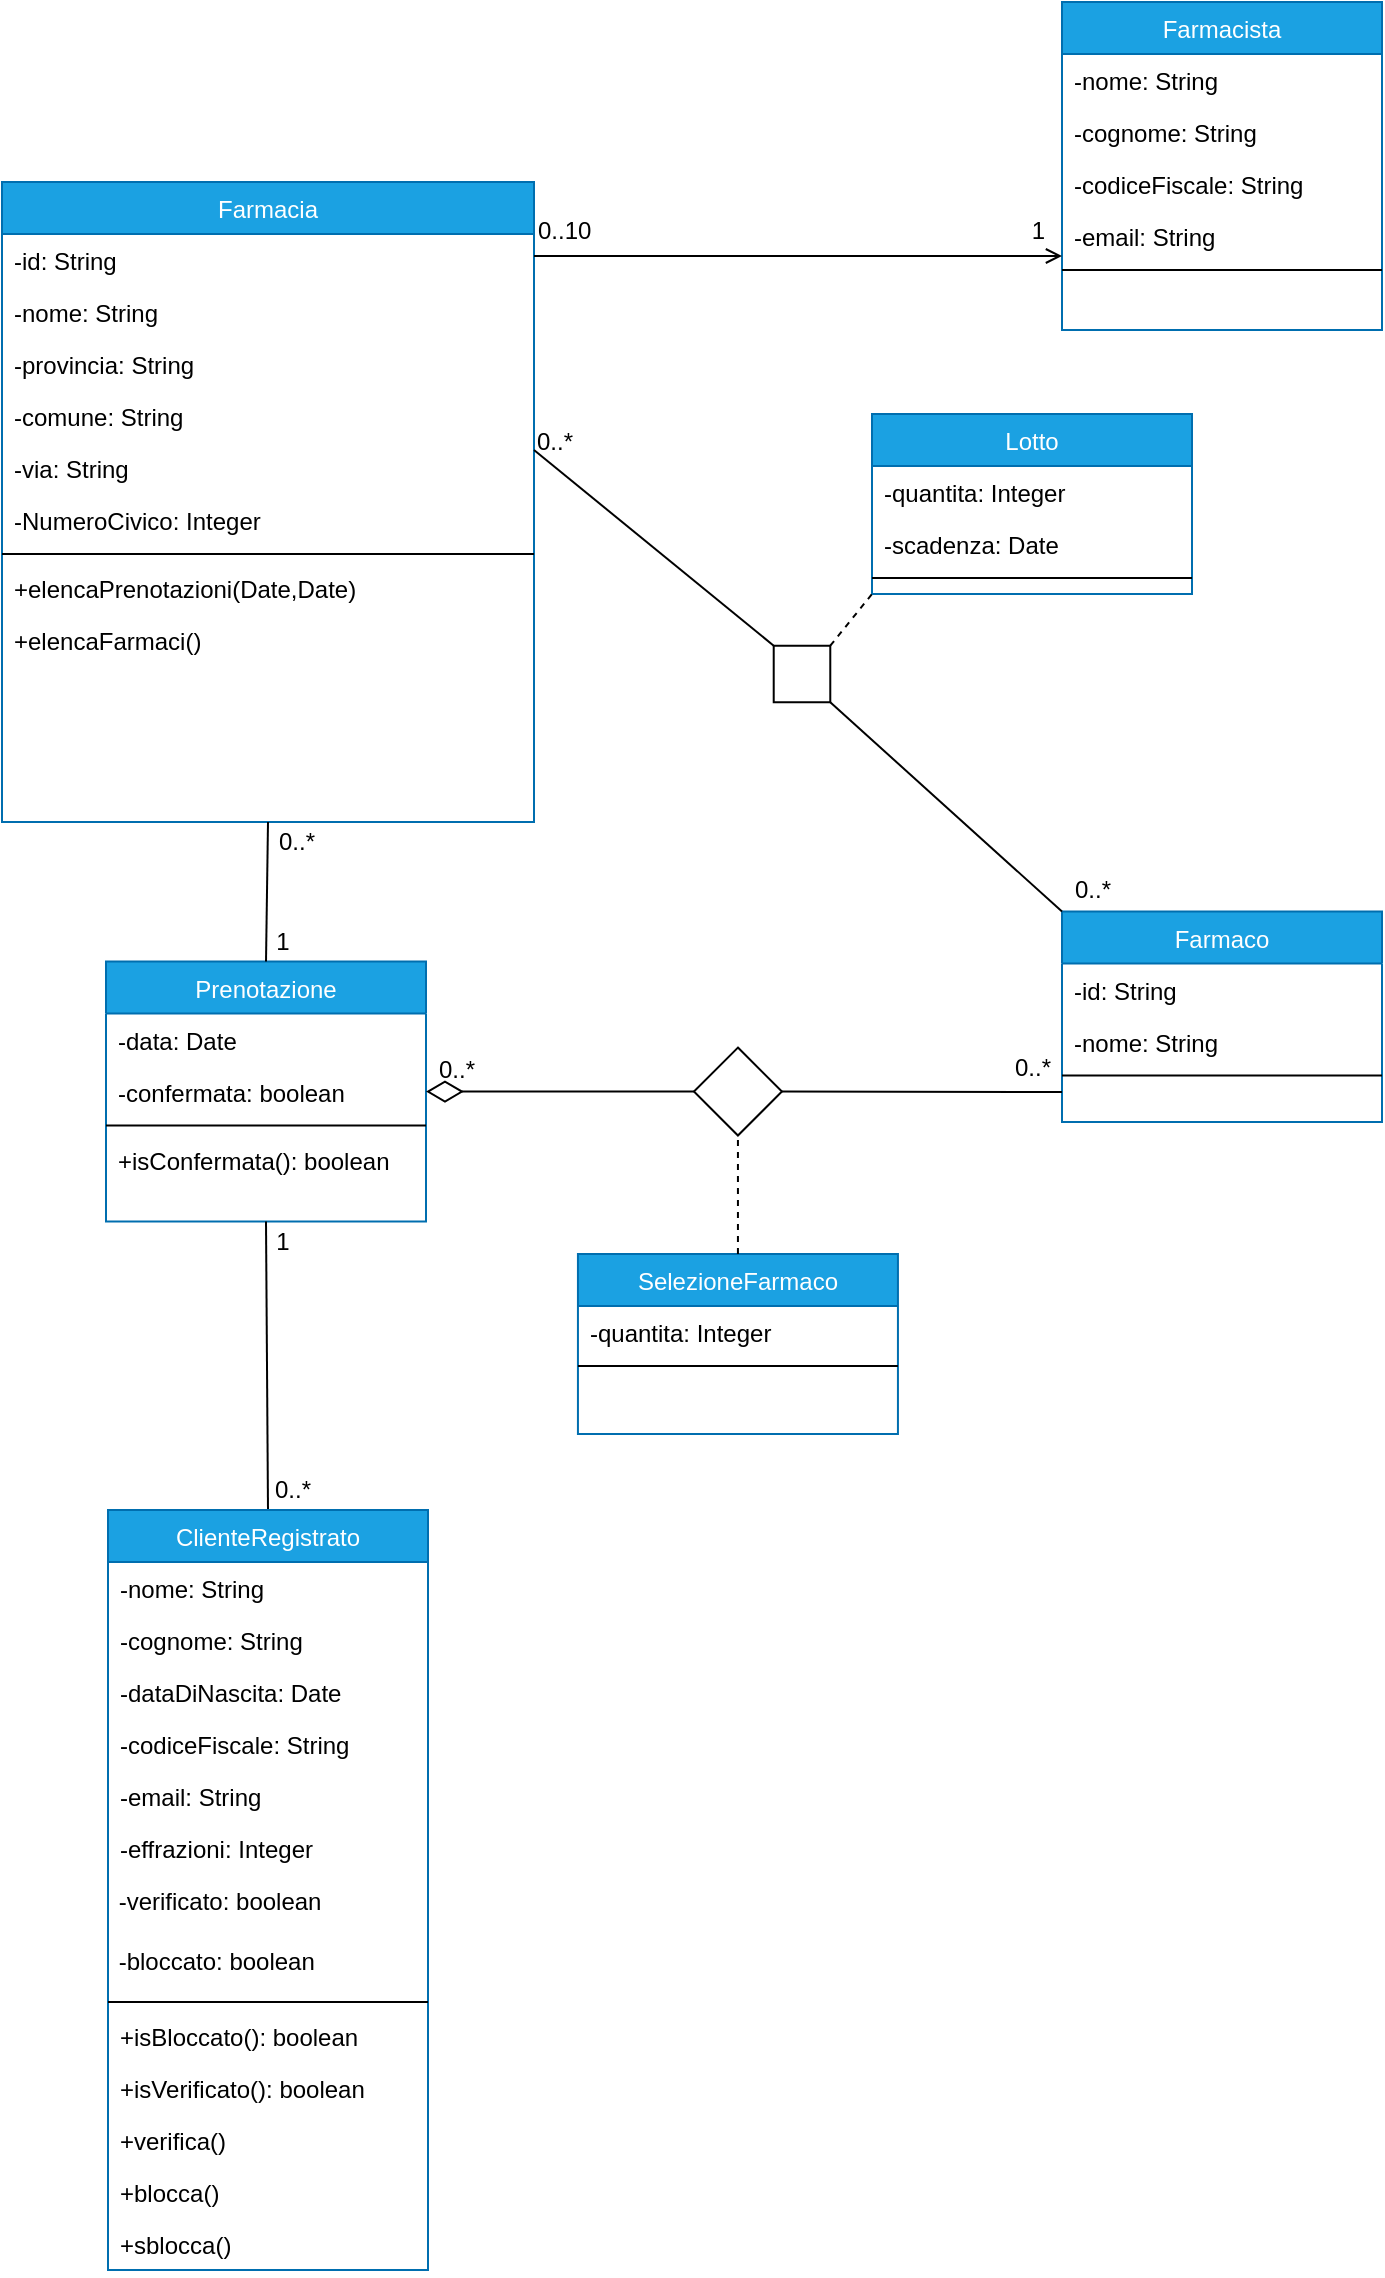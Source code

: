 <mxfile version="14.8.4" type="device" pages="2"><diagram name="DominioFarmacia" id="1DqXM_VLLtZRZo5YBlxg"><mxGraphModel dx="1422" dy="789" grid="1" gridSize="10" guides="1" tooltips="1" connect="1" arrows="1" fold="1" page="1" pageScale="1" pageWidth="827" pageHeight="1169" math="0" shadow="0"><root><mxCell id="rnBzu6xH4EQNNLIilahQ-0"/><mxCell id="rnBzu6xH4EQNNLIilahQ-1" parent="rnBzu6xH4EQNNLIilahQ-0"/><mxCell id="rnBzu6xH4EQNNLIilahQ-2" value="Farmacia" style="swimlane;fontStyle=0;align=center;verticalAlign=top;childLayout=stackLayout;horizontal=1;startSize=26;horizontalStack=0;resizeParent=1;resizeLast=0;collapsible=1;marginBottom=0;rounded=0;shadow=0;strokeWidth=1;fillColor=#1ba1e2;strokeColor=#006EAF;fontColor=#ffffff;" parent="rnBzu6xH4EQNNLIilahQ-1" vertex="1"><mxGeometry y="90" width="266" height="320" as="geometry"><mxRectangle x="230" y="140" width="160" height="26" as="alternateBounds"/></mxGeometry></mxCell><mxCell id="rnBzu6xH4EQNNLIilahQ-3" value="-id: String" style="text;align=left;verticalAlign=top;spacingLeft=4;spacingRight=4;overflow=hidden;rotatable=0;points=[[0,0.5],[1,0.5]];portConstraint=eastwest;" parent="rnBzu6xH4EQNNLIilahQ-2" vertex="1"><mxGeometry y="26" width="266" height="26" as="geometry"/></mxCell><mxCell id="rnBzu6xH4EQNNLIilahQ-4" value="-nome: String&#xA;" style="text;align=left;verticalAlign=top;spacingLeft=4;spacingRight=4;overflow=hidden;rotatable=0;points=[[0,0.5],[1,0.5]];portConstraint=eastwest;" parent="rnBzu6xH4EQNNLIilahQ-2" vertex="1"><mxGeometry y="52" width="266" height="26" as="geometry"/></mxCell><mxCell id="rnBzu6xH4EQNNLIilahQ-5" value="-provincia: String" style="text;align=left;verticalAlign=top;spacingLeft=4;spacingRight=4;overflow=hidden;rotatable=0;points=[[0,0.5],[1,0.5]];portConstraint=eastwest;rounded=0;shadow=0;html=0;" parent="rnBzu6xH4EQNNLIilahQ-2" vertex="1"><mxGeometry y="78" width="266" height="26" as="geometry"/></mxCell><mxCell id="rnBzu6xH4EQNNLIilahQ-6" value="-comune: String" style="text;align=left;verticalAlign=top;spacingLeft=4;spacingRight=4;overflow=hidden;rotatable=0;points=[[0,0.5],[1,0.5]];portConstraint=eastwest;rounded=0;shadow=0;html=0;" parent="rnBzu6xH4EQNNLIilahQ-2" vertex="1"><mxGeometry y="104" width="266" height="26" as="geometry"/></mxCell><mxCell id="rnBzu6xH4EQNNLIilahQ-7" value="-via: String" style="text;align=left;verticalAlign=top;spacingLeft=4;spacingRight=4;overflow=hidden;rotatable=0;points=[[0,0.5],[1,0.5]];portConstraint=eastwest;" parent="rnBzu6xH4EQNNLIilahQ-2" vertex="1"><mxGeometry y="130" width="266" height="26" as="geometry"/></mxCell><mxCell id="rnBzu6xH4EQNNLIilahQ-8" value="-NumeroCivico: Integer" style="text;align=left;verticalAlign=top;spacingLeft=4;spacingRight=4;overflow=hidden;rotatable=0;points=[[0,0.5],[1,0.5]];portConstraint=eastwest;" parent="rnBzu6xH4EQNNLIilahQ-2" vertex="1"><mxGeometry y="156" width="266" height="26" as="geometry"/></mxCell><mxCell id="rnBzu6xH4EQNNLIilahQ-9" value="" style="line;html=1;strokeWidth=1;align=left;verticalAlign=middle;spacingTop=-1;spacingLeft=3;spacingRight=3;rotatable=0;labelPosition=right;points=[];portConstraint=eastwest;" parent="rnBzu6xH4EQNNLIilahQ-2" vertex="1"><mxGeometry y="182" width="266" height="8" as="geometry"/></mxCell><mxCell id="rnBzu6xH4EQNNLIilahQ-10" value="+elencaPrenotazioni(Date,Date)" style="text;align=left;verticalAlign=top;spacingLeft=4;spacingRight=4;overflow=hidden;rotatable=0;points=[[0,0.5],[1,0.5]];portConstraint=eastwest;" parent="rnBzu6xH4EQNNLIilahQ-2" vertex="1"><mxGeometry y="190" width="266" height="26" as="geometry"/></mxCell><mxCell id="rnBzu6xH4EQNNLIilahQ-14" value="+elencaFarmaci()" style="text;align=left;verticalAlign=top;spacingLeft=4;spacingRight=4;overflow=hidden;rotatable=0;points=[[0,0.5],[1,0.5]];portConstraint=eastwest;" parent="rnBzu6xH4EQNNLIilahQ-2" vertex="1"><mxGeometry y="216" width="266" height="26" as="geometry"/></mxCell><mxCell id="rnBzu6xH4EQNNLIilahQ-17" value="Farmacista" style="swimlane;fontStyle=0;align=center;verticalAlign=top;childLayout=stackLayout;horizontal=1;startSize=26;horizontalStack=0;resizeParent=1;resizeLast=0;collapsible=1;marginBottom=0;rounded=0;shadow=0;strokeWidth=1;fillColor=#1ba1e2;strokeColor=#006EAF;fontColor=#ffffff;" parent="rnBzu6xH4EQNNLIilahQ-1" vertex="1"><mxGeometry x="530" width="160" height="164" as="geometry"><mxRectangle x="550" y="140" width="160" height="26" as="alternateBounds"/></mxGeometry></mxCell><mxCell id="rnBzu6xH4EQNNLIilahQ-18" value="-nome: String" style="text;align=left;verticalAlign=top;spacingLeft=4;spacingRight=4;overflow=hidden;rotatable=0;points=[[0,0.5],[1,0.5]];portConstraint=eastwest;" parent="rnBzu6xH4EQNNLIilahQ-17" vertex="1"><mxGeometry y="26" width="160" height="26" as="geometry"/></mxCell><mxCell id="rnBzu6xH4EQNNLIilahQ-19" value="-cognome: String" style="text;align=left;verticalAlign=top;spacingLeft=4;spacingRight=4;overflow=hidden;rotatable=0;points=[[0,0.5],[1,0.5]];portConstraint=eastwest;rounded=0;shadow=0;html=0;" parent="rnBzu6xH4EQNNLIilahQ-17" vertex="1"><mxGeometry y="52" width="160" height="26" as="geometry"/></mxCell><mxCell id="rnBzu6xH4EQNNLIilahQ-20" value="-codiceFiscale: String" style="text;align=left;verticalAlign=top;spacingLeft=4;spacingRight=4;overflow=hidden;rotatable=0;points=[[0,0.5],[1,0.5]];portConstraint=eastwest;rounded=0;shadow=0;html=0;" parent="rnBzu6xH4EQNNLIilahQ-17" vertex="1"><mxGeometry y="78" width="160" height="26" as="geometry"/></mxCell><mxCell id="rnBzu6xH4EQNNLIilahQ-21" value="-email: String" style="text;align=left;verticalAlign=top;spacingLeft=4;spacingRight=4;overflow=hidden;rotatable=0;points=[[0,0.5],[1,0.5]];portConstraint=eastwest;" parent="rnBzu6xH4EQNNLIilahQ-17" vertex="1"><mxGeometry y="104" width="160" height="26" as="geometry"/></mxCell><mxCell id="rnBzu6xH4EQNNLIilahQ-23" value="" style="line;html=1;strokeWidth=1;align=left;verticalAlign=middle;spacingTop=-1;spacingLeft=3;spacingRight=3;rotatable=0;labelPosition=right;points=[];portConstraint=eastwest;" parent="rnBzu6xH4EQNNLIilahQ-17" vertex="1"><mxGeometry y="130" width="160" height="8" as="geometry"/></mxCell><mxCell id="rnBzu6xH4EQNNLIilahQ-24" value="" style="endArrow=open;shadow=0;strokeWidth=1;rounded=0;endFill=1;edgeStyle=elbowEdgeStyle;elbow=vertical;" parent="rnBzu6xH4EQNNLIilahQ-1" source="rnBzu6xH4EQNNLIilahQ-2" target="rnBzu6xH4EQNNLIilahQ-17" edge="1"><mxGeometry x="0.5" y="41" relative="1" as="geometry"><mxPoint x="101" y="106" as="sourcePoint"/><mxPoint x="261" y="106" as="targetPoint"/><mxPoint x="-40" y="32" as="offset"/></mxGeometry></mxCell><mxCell id="rnBzu6xH4EQNNLIilahQ-25" value="0..10" style="resizable=0;align=left;verticalAlign=bottom;labelBackgroundColor=none;fontSize=12;" parent="rnBzu6xH4EQNNLIilahQ-24" connectable="0" vertex="1"><mxGeometry x="-1" relative="1" as="geometry"><mxPoint y="-4" as="offset"/></mxGeometry></mxCell><mxCell id="rnBzu6xH4EQNNLIilahQ-26" value="1" style="resizable=0;align=right;verticalAlign=bottom;labelBackgroundColor=none;fontSize=12;" parent="rnBzu6xH4EQNNLIilahQ-24" connectable="0" vertex="1"><mxGeometry x="1" relative="1" as="geometry"><mxPoint x="-7" y="-4" as="offset"/></mxGeometry></mxCell><mxCell id="rnBzu6xH4EQNNLIilahQ-27" value="Farmaco" style="swimlane;fontStyle=0;align=center;verticalAlign=top;childLayout=stackLayout;horizontal=1;startSize=26;horizontalStack=0;resizeParent=1;resizeLast=0;collapsible=1;marginBottom=0;rounded=0;shadow=0;strokeWidth=1;fillColor=#1ba1e2;strokeColor=#006EAF;fontColor=#ffffff;" parent="rnBzu6xH4EQNNLIilahQ-1" vertex="1"><mxGeometry x="530" y="454.77" width="160" height="105.23" as="geometry"><mxRectangle x="230" y="140" width="160" height="26" as="alternateBounds"/></mxGeometry></mxCell><mxCell id="rnBzu6xH4EQNNLIilahQ-28" value="-id: String" style="text;align=left;verticalAlign=top;spacingLeft=4;spacingRight=4;overflow=hidden;rotatable=0;points=[[0,0.5],[1,0.5]];portConstraint=eastwest;" parent="rnBzu6xH4EQNNLIilahQ-27" vertex="1"><mxGeometry y="26" width="160" height="26" as="geometry"/></mxCell><mxCell id="rnBzu6xH4EQNNLIilahQ-29" value="-nome: String&#xA;" style="text;align=left;verticalAlign=top;spacingLeft=4;spacingRight=4;overflow=hidden;rotatable=0;points=[[0,0.5],[1,0.5]];portConstraint=eastwest;" parent="rnBzu6xH4EQNNLIilahQ-27" vertex="1"><mxGeometry y="52" width="160" height="26" as="geometry"/></mxCell><mxCell id="rnBzu6xH4EQNNLIilahQ-30" value="" style="line;html=1;strokeWidth=1;align=left;verticalAlign=middle;spacingTop=-1;spacingLeft=3;spacingRight=3;rotatable=0;labelPosition=right;points=[];portConstraint=eastwest;" parent="rnBzu6xH4EQNNLIilahQ-27" vertex="1"><mxGeometry y="78" width="160" height="8" as="geometry"/></mxCell><mxCell id="rnBzu6xH4EQNNLIilahQ-31" value="Prenotazione" style="swimlane;fontStyle=0;align=center;verticalAlign=top;childLayout=stackLayout;horizontal=1;startSize=26;horizontalStack=0;resizeParent=1;resizeLast=0;collapsible=1;marginBottom=0;rounded=0;shadow=0;strokeWidth=1;fillColor=#1ba1e2;strokeColor=#006EAF;fontColor=#ffffff;" parent="rnBzu6xH4EQNNLIilahQ-1" vertex="1"><mxGeometry x="52" y="479.77" width="160" height="130" as="geometry"><mxRectangle x="230" y="140" width="160" height="26" as="alternateBounds"/></mxGeometry></mxCell><mxCell id="rnBzu6xH4EQNNLIilahQ-32" value="-data: Date&#xA;" style="text;align=left;verticalAlign=top;spacingLeft=4;spacingRight=4;overflow=hidden;rotatable=0;points=[[0,0.5],[1,0.5]];portConstraint=eastwest;" parent="rnBzu6xH4EQNNLIilahQ-31" vertex="1"><mxGeometry y="26" width="160" height="26" as="geometry"/></mxCell><mxCell id="rnBzu6xH4EQNNLIilahQ-33" value="-confermata: boolean" style="text;align=left;verticalAlign=top;spacingLeft=4;spacingRight=4;overflow=hidden;rotatable=0;points=[[0,0.5],[1,0.5]];portConstraint=eastwest;" parent="rnBzu6xH4EQNNLIilahQ-31" vertex="1"><mxGeometry y="52" width="160" height="26" as="geometry"/></mxCell><mxCell id="rnBzu6xH4EQNNLIilahQ-34" value="" style="line;html=1;strokeWidth=1;align=left;verticalAlign=middle;spacingTop=-1;spacingLeft=3;spacingRight=3;rotatable=0;labelPosition=right;points=[];portConstraint=eastwest;" parent="rnBzu6xH4EQNNLIilahQ-31" vertex="1"><mxGeometry y="78" width="160" height="8" as="geometry"/></mxCell><mxCell id="rnBzu6xH4EQNNLIilahQ-35" value="+isConfermata(): boolean" style="text;align=left;verticalAlign=top;spacingLeft=4;spacingRight=4;overflow=hidden;rotatable=0;points=[[0,0.5],[1,0.5]];portConstraint=eastwest;" parent="rnBzu6xH4EQNNLIilahQ-31" vertex="1"><mxGeometry y="86" width="160" height="26" as="geometry"/></mxCell><mxCell id="rnBzu6xH4EQNNLIilahQ-36" value="" style="endArrow=none;html=1;entryX=0.5;entryY=1;entryDx=0;entryDy=0;exitX=0.5;exitY=0;exitDx=0;exitDy=0;endFill=0;" parent="rnBzu6xH4EQNNLIilahQ-1" source="rnBzu6xH4EQNNLIilahQ-31" target="rnBzu6xH4EQNNLIilahQ-2" edge="1"><mxGeometry width="50" height="50" relative="1" as="geometry"><mxPoint x="381" y="312" as="sourcePoint"/><mxPoint x="381" y="234" as="targetPoint"/></mxGeometry></mxCell><mxCell id="rnBzu6xH4EQNNLIilahQ-37" value="" style="endArrow=none;html=1;exitX=0.5;exitY=0;exitDx=0;exitDy=0;entryX=0.5;entryY=1;entryDx=0;entryDy=0;endFill=0;" parent="rnBzu6xH4EQNNLIilahQ-1" source="rnBzu6xH4EQNNLIilahQ-46" target="rnBzu6xH4EQNNLIilahQ-31" edge="1"><mxGeometry width="50" height="50" relative="1" as="geometry"><mxPoint x="134" y="754" as="sourcePoint"/><mxPoint x="667" y="554" as="targetPoint"/></mxGeometry></mxCell><mxCell id="rnBzu6xH4EQNNLIilahQ-40" value="0..*" style="text;html=1;align=center;verticalAlign=middle;resizable=0;points=[];autosize=1;strokeColor=none;" parent="rnBzu6xH4EQNNLIilahQ-1" vertex="1"><mxGeometry x="261" y="210" width="30" height="20" as="geometry"/></mxCell><mxCell id="rnBzu6xH4EQNNLIilahQ-41" value="1" style="text;html=1;align=center;verticalAlign=middle;resizable=0;points=[];autosize=1;strokeColor=none;" parent="rnBzu6xH4EQNNLIilahQ-1" vertex="1"><mxGeometry x="130" y="459.77" width="20" height="20" as="geometry"/></mxCell><mxCell id="rnBzu6xH4EQNNLIilahQ-42" value="0..*" style="text;html=1;align=center;verticalAlign=middle;resizable=0;points=[];autosize=1;strokeColor=none;" parent="rnBzu6xH4EQNNLIilahQ-1" vertex="1"><mxGeometry x="132" y="410" width="30" height="20" as="geometry"/></mxCell><mxCell id="rnBzu6xH4EQNNLIilahQ-43" value="1" style="text;html=1;align=center;verticalAlign=middle;resizable=0;points=[];autosize=1;strokeColor=none;" parent="rnBzu6xH4EQNNLIilahQ-1" vertex="1"><mxGeometry x="130" y="609.77" width="20" height="20" as="geometry"/></mxCell><mxCell id="rnBzu6xH4EQNNLIilahQ-44" value="0..*" style="text;html=1;align=center;verticalAlign=middle;resizable=0;points=[];autosize=1;strokeColor=none;" parent="rnBzu6xH4EQNNLIilahQ-1" vertex="1"><mxGeometry x="130" y="734" width="30" height="20" as="geometry"/></mxCell><mxCell id="rnBzu6xH4EQNNLIilahQ-45" value="0..*" style="text;html=1;align=center;verticalAlign=middle;resizable=0;points=[];autosize=1;strokeColor=none;" parent="rnBzu6xH4EQNNLIilahQ-1" vertex="1"><mxGeometry x="212" y="524" width="30" height="20" as="geometry"/></mxCell><mxCell id="rnBzu6xH4EQNNLIilahQ-46" value="ClienteRegistrato" style="swimlane;fontStyle=0;align=center;verticalAlign=top;childLayout=stackLayout;horizontal=1;startSize=26;horizontalStack=0;resizeParent=1;resizeLast=0;collapsible=1;marginBottom=0;rounded=0;shadow=0;strokeWidth=1;fillColor=#1ba1e2;strokeColor=#006EAF;fontColor=#ffffff;" parent="rnBzu6xH4EQNNLIilahQ-1" vertex="1"><mxGeometry x="53" y="754" width="160" height="380" as="geometry"><mxRectangle x="230" y="140" width="160" height="26" as="alternateBounds"/></mxGeometry></mxCell><mxCell id="rnBzu6xH4EQNNLIilahQ-47" value="-nome: String&#xA;" style="text;align=left;verticalAlign=top;spacingLeft=4;spacingRight=4;overflow=hidden;rotatable=0;points=[[0,0.5],[1,0.5]];portConstraint=eastwest;" parent="rnBzu6xH4EQNNLIilahQ-46" vertex="1"><mxGeometry y="26" width="160" height="26" as="geometry"/></mxCell><mxCell id="rnBzu6xH4EQNNLIilahQ-48" value="-cognome: String" style="text;align=left;verticalAlign=top;spacingLeft=4;spacingRight=4;overflow=hidden;rotatable=0;points=[[0,0.5],[1,0.5]];portConstraint=eastwest;" parent="rnBzu6xH4EQNNLIilahQ-46" vertex="1"><mxGeometry y="52" width="160" height="26" as="geometry"/></mxCell><mxCell id="e8bMq9Rv_YM6Y13SBMhC-0" value="-dataDiNascita: Date" style="text;align=left;verticalAlign=top;spacingLeft=4;spacingRight=4;overflow=hidden;rotatable=0;points=[[0,0.5],[1,0.5]];portConstraint=eastwest;" parent="rnBzu6xH4EQNNLIilahQ-46" vertex="1"><mxGeometry y="78" width="160" height="26" as="geometry"/></mxCell><mxCell id="rnBzu6xH4EQNNLIilahQ-49" value="-codiceFiscale: String" style="text;align=left;verticalAlign=top;spacingLeft=4;spacingRight=4;overflow=hidden;rotatable=0;points=[[0,0.5],[1,0.5]];portConstraint=eastwest;" parent="rnBzu6xH4EQNNLIilahQ-46" vertex="1"><mxGeometry y="104" width="160" height="26" as="geometry"/></mxCell><mxCell id="rnBzu6xH4EQNNLIilahQ-50" value="-email: String" style="text;align=left;verticalAlign=top;spacingLeft=4;spacingRight=4;overflow=hidden;rotatable=0;points=[[0,0.5],[1,0.5]];portConstraint=eastwest;" parent="rnBzu6xH4EQNNLIilahQ-46" vertex="1"><mxGeometry y="130" width="160" height="26" as="geometry"/></mxCell><mxCell id="rnBzu6xH4EQNNLIilahQ-52" value="-effrazioni: Integer" style="text;align=left;verticalAlign=top;spacingLeft=4;spacingRight=4;overflow=hidden;rotatable=0;points=[[0,0.5],[1,0.5]];portConstraint=eastwest;" parent="rnBzu6xH4EQNNLIilahQ-46" vertex="1"><mxGeometry y="156" width="160" height="26" as="geometry"/></mxCell><mxCell id="rnBzu6xH4EQNNLIilahQ-54" value="&lt;font face=&quot;helvetica&quot;&gt;&amp;nbsp;-verificato: boolean&lt;/font&gt;" style="text;whiteSpace=wrap;html=1;" parent="rnBzu6xH4EQNNLIilahQ-46" vertex="1"><mxGeometry y="182" width="160" height="30" as="geometry"/></mxCell><mxCell id="ox9cl3hNGr17MHak_9Rj-1" value="&lt;font face=&quot;helvetica&quot;&gt;&amp;nbsp;-bloccato: boolean&lt;/font&gt;" style="text;whiteSpace=wrap;html=1;" vertex="1" parent="rnBzu6xH4EQNNLIilahQ-46"><mxGeometry y="212" width="160" height="30" as="geometry"/></mxCell><mxCell id="rnBzu6xH4EQNNLIilahQ-55" value="" style="line;html=1;strokeWidth=1;align=left;verticalAlign=middle;spacingTop=-1;spacingLeft=3;spacingRight=3;rotatable=0;labelPosition=right;points=[];portConstraint=eastwest;" parent="rnBzu6xH4EQNNLIilahQ-46" vertex="1"><mxGeometry y="242" width="160" height="8" as="geometry"/></mxCell><mxCell id="rnBzu6xH4EQNNLIilahQ-57" value="+isBloccato(): boolean" style="text;align=left;verticalAlign=top;spacingLeft=4;spacingRight=4;overflow=hidden;rotatable=0;points=[[0,0.5],[1,0.5]];portConstraint=eastwest;" parent="rnBzu6xH4EQNNLIilahQ-46" vertex="1"><mxGeometry y="250" width="160" height="26" as="geometry"/></mxCell><mxCell id="rnBzu6xH4EQNNLIilahQ-58" value="+isVerificato(): boolean" style="text;align=left;verticalAlign=top;spacingLeft=4;spacingRight=4;overflow=hidden;rotatable=0;points=[[0,0.5],[1,0.5]];portConstraint=eastwest;" parent="rnBzu6xH4EQNNLIilahQ-46" vertex="1"><mxGeometry y="276" width="160" height="26" as="geometry"/></mxCell><mxCell id="rnBzu6xH4EQNNLIilahQ-59" value="+verifica()" style="text;align=left;verticalAlign=top;spacingLeft=4;spacingRight=4;overflow=hidden;rotatable=0;points=[[0,0.5],[1,0.5]];portConstraint=eastwest;" parent="rnBzu6xH4EQNNLIilahQ-46" vertex="1"><mxGeometry y="302" width="160" height="26" as="geometry"/></mxCell><mxCell id="rnBzu6xH4EQNNLIilahQ-60" value="+blocca()" style="text;align=left;verticalAlign=top;spacingLeft=4;spacingRight=4;overflow=hidden;rotatable=0;points=[[0,0.5],[1,0.5]];portConstraint=eastwest;" parent="rnBzu6xH4EQNNLIilahQ-46" vertex="1"><mxGeometry y="328" width="160" height="26" as="geometry"/></mxCell><mxCell id="ox9cl3hNGr17MHak_9Rj-0" value="+sblocca()" style="text;align=left;verticalAlign=top;spacingLeft=4;spacingRight=4;overflow=hidden;rotatable=0;points=[[0,0.5],[1,0.5]];portConstraint=eastwest;" vertex="1" parent="rnBzu6xH4EQNNLIilahQ-46"><mxGeometry y="354" width="160" height="26" as="geometry"/></mxCell><mxCell id="rnBzu6xH4EQNNLIilahQ-61" value="" style="endArrow=none;html=1;entryX=0;entryY=0;entryDx=0;entryDy=0;endFill=0;startArrow=none;exitX=1;exitY=0.5;exitDx=0;exitDy=0;" parent="rnBzu6xH4EQNNLIilahQ-1" source="rnBzu6xH4EQNNLIilahQ-74" target="rnBzu6xH4EQNNLIilahQ-27" edge="1"><mxGeometry width="50" height="50" relative="1" as="geometry"><mxPoint x="266" y="224" as="sourcePoint"/><mxPoint x="480.0" y="434" as="targetPoint"/></mxGeometry></mxCell><mxCell id="rnBzu6xH4EQNNLIilahQ-62" value="" style="endArrow=none;html=1;exitX=1;exitY=0.5;exitDx=0;exitDy=0;endFill=0;startSize=16;strokeWidth=1;startArrow=none;startFill=0;" parent="rnBzu6xH4EQNNLIilahQ-1" source="rnBzu6xH4EQNNLIilahQ-70" edge="1"><mxGeometry width="50" height="50" relative="1" as="geometry"><mxPoint x="213" y="544" as="sourcePoint"/><mxPoint x="530" y="545" as="targetPoint"/></mxGeometry></mxCell><mxCell id="rnBzu6xH4EQNNLIilahQ-63" value="0..*" style="text;html=1;align=center;verticalAlign=middle;resizable=0;points=[];autosize=1;strokeColor=none;" parent="rnBzu6xH4EQNNLIilahQ-1" vertex="1"><mxGeometry x="530" y="434" width="30" height="20" as="geometry"/></mxCell><mxCell id="rnBzu6xH4EQNNLIilahQ-64" value="Lotto" style="swimlane;fontStyle=0;align=center;verticalAlign=top;childLayout=stackLayout;horizontal=1;startSize=26;horizontalStack=0;resizeParent=1;resizeLast=0;collapsible=1;marginBottom=0;rounded=0;shadow=0;strokeWidth=1;fillColor=#1ba1e2;strokeColor=#006EAF;fontColor=#ffffff;" parent="rnBzu6xH4EQNNLIilahQ-1" vertex="1"><mxGeometry x="435" y="206" width="160" height="90" as="geometry"><mxRectangle x="550" y="140" width="160" height="26" as="alternateBounds"/></mxGeometry></mxCell><mxCell id="rnBzu6xH4EQNNLIilahQ-65" value="-quantita: Integer" style="text;align=left;verticalAlign=top;spacingLeft=4;spacingRight=4;overflow=hidden;rotatable=0;points=[[0,0.5],[1,0.5]];portConstraint=eastwest;" parent="rnBzu6xH4EQNNLIilahQ-64" vertex="1"><mxGeometry y="26" width="160" height="26" as="geometry"/></mxCell><mxCell id="9O2W3YwsGgmjK6L2RVgg-0" value="-scadenza: Date" style="text;align=left;verticalAlign=top;spacingLeft=4;spacingRight=4;overflow=hidden;rotatable=0;points=[[0,0.5],[1,0.5]];portConstraint=eastwest;" parent="rnBzu6xH4EQNNLIilahQ-64" vertex="1"><mxGeometry y="52" width="160" height="26" as="geometry"/></mxCell><mxCell id="rnBzu6xH4EQNNLIilahQ-66" value="" style="line;html=1;strokeWidth=1;align=left;verticalAlign=middle;spacingTop=-1;spacingLeft=3;spacingRight=3;rotatable=0;labelPosition=right;points=[];portConstraint=eastwest;" parent="rnBzu6xH4EQNNLIilahQ-64" vertex="1"><mxGeometry y="78" width="160" height="8" as="geometry"/></mxCell><mxCell id="rnBzu6xH4EQNNLIilahQ-67" value="SelezioneFarmaco" style="swimlane;fontStyle=0;align=center;verticalAlign=top;childLayout=stackLayout;horizontal=1;startSize=26;horizontalStack=0;resizeParent=1;resizeLast=0;collapsible=1;marginBottom=0;rounded=0;shadow=0;strokeWidth=1;fillColor=#1ba1e2;strokeColor=#006EAF;fontColor=#ffffff;" parent="rnBzu6xH4EQNNLIilahQ-1" vertex="1"><mxGeometry x="287.97" y="626" width="160" height="90" as="geometry"><mxRectangle x="550" y="140" width="160" height="26" as="alternateBounds"/></mxGeometry></mxCell><mxCell id="rnBzu6xH4EQNNLIilahQ-68" value="-quantita: Integer" style="text;align=left;verticalAlign=top;spacingLeft=4;spacingRight=4;overflow=hidden;rotatable=0;points=[[0,0.5],[1,0.5]];portConstraint=eastwest;" parent="rnBzu6xH4EQNNLIilahQ-67" vertex="1"><mxGeometry y="26" width="160" height="26" as="geometry"/></mxCell><mxCell id="rnBzu6xH4EQNNLIilahQ-69" value="" style="line;html=1;strokeWidth=1;align=left;verticalAlign=middle;spacingTop=-1;spacingLeft=3;spacingRight=3;rotatable=0;labelPosition=right;points=[];portConstraint=eastwest;" parent="rnBzu6xH4EQNNLIilahQ-67" vertex="1"><mxGeometry y="52" width="160" height="8" as="geometry"/></mxCell><mxCell id="rnBzu6xH4EQNNLIilahQ-70" value="" style="rhombus;whiteSpace=wrap;html=1;rotation=0;" parent="rnBzu6xH4EQNNLIilahQ-1" vertex="1"><mxGeometry x="345.97" y="522.77" width="44" height="44" as="geometry"/></mxCell><mxCell id="rnBzu6xH4EQNNLIilahQ-71" value="" style="endArrow=none;html=1;exitX=1;exitY=0.5;exitDx=0;exitDy=0;entryX=0;entryY=0.5;entryDx=0;entryDy=0;endFill=0;startSize=16;sourcePerimeterSpacing=0;strokeWidth=1;startArrow=diamondThin;startFill=0;" parent="rnBzu6xH4EQNNLIilahQ-1" source="rnBzu6xH4EQNNLIilahQ-31" target="rnBzu6xH4EQNNLIilahQ-70" edge="1"><mxGeometry width="50" height="50" relative="1" as="geometry"><mxPoint x="213" y="544" as="sourcePoint"/><mxPoint x="520" y="542" as="targetPoint"/></mxGeometry></mxCell><mxCell id="rnBzu6xH4EQNNLIilahQ-72" value="" style="endArrow=none;html=1;startSize=16;sourcePerimeterSpacing=0;strokeWidth=1;exitX=0.5;exitY=0;exitDx=0;exitDy=0;dashed=1;" parent="rnBzu6xH4EQNNLIilahQ-1" source="rnBzu6xH4EQNNLIilahQ-67" target="rnBzu6xH4EQNNLIilahQ-70" edge="1"><mxGeometry width="50" height="50" relative="1" as="geometry"><mxPoint x="450" y="596" as="sourcePoint"/><mxPoint x="368" y="566" as="targetPoint"/></mxGeometry></mxCell><mxCell id="rnBzu6xH4EQNNLIilahQ-73" value="" style="endArrow=none;html=1;startSize=16;sourcePerimeterSpacing=0;strokeWidth=1;entryX=0;entryY=1;entryDx=0;entryDy=0;exitX=0.5;exitY=0;exitDx=0;exitDy=0;dashed=1;" parent="rnBzu6xH4EQNNLIilahQ-1" source="rnBzu6xH4EQNNLIilahQ-74" target="rnBzu6xH4EQNNLIilahQ-64" edge="1"><mxGeometry width="50" height="50" relative="1" as="geometry"><mxPoint x="660" y="346" as="sourcePoint"/><mxPoint x="450" y="316" as="targetPoint"/></mxGeometry></mxCell><mxCell id="rnBzu6xH4EQNNLIilahQ-74" value="" style="rhombus;whiteSpace=wrap;html=1;rotation=45;" parent="rnBzu6xH4EQNNLIilahQ-1" vertex="1"><mxGeometry x="380" y="316" width="40" height="40" as="geometry"/></mxCell><mxCell id="rnBzu6xH4EQNNLIilahQ-75" value="" style="endArrow=none;html=1;entryX=0;entryY=0.5;entryDx=0;entryDy=0;endFill=0;" parent="rnBzu6xH4EQNNLIilahQ-1" target="rnBzu6xH4EQNNLIilahQ-74" edge="1"><mxGeometry width="50" height="50" relative="1" as="geometry"><mxPoint x="266" y="224" as="sourcePoint"/><mxPoint x="550" y="454" as="targetPoint"/></mxGeometry></mxCell><mxCell id="rnBzu6xH4EQNNLIilahQ-76" value="0..*" style="text;html=1;align=center;verticalAlign=middle;resizable=0;points=[];autosize=1;strokeColor=none;" parent="rnBzu6xH4EQNNLIilahQ-1" vertex="1"><mxGeometry x="500" y="522.77" width="30" height="20" as="geometry"/></mxCell></root></mxGraphModel></diagram><diagram id="blREBh7f854gbjBfjd0E" name="ViewFarmacia"><mxGraphModel dx="1422" dy="789" grid="1" gridSize="10" guides="1" tooltips="1" connect="1" arrows="1" fold="1" page="1" pageScale="1" pageWidth="827" pageHeight="1169" math="0" shadow="0"><root><mxCell id="h2Tj-vObFBrl7N71RLlr-0"/><mxCell id="h2Tj-vObFBrl7N71RLlr-1" parent="h2Tj-vObFBrl7N71RLlr-0"/><mxCell id="SQxefBa3Q0GOYtzW26Bx-0" value="HomeGestione" style="swimlane;fontStyle=0;align=center;verticalAlign=top;childLayout=stackLayout;horizontal=1;startSize=26;horizontalStack=0;resizeParent=1;resizeLast=0;collapsible=1;marginBottom=0;rounded=0;shadow=0;strokeWidth=1;fontColor=#ffffff;swimlaneFillColor=#FF8000;strokeColor=#FF8000;fillColor=#FF8000;" parent="h2Tj-vObFBrl7N71RLlr-1" vertex="1"><mxGeometry x="334" y="350" width="160" height="60" as="geometry"><mxRectangle x="230" y="140" width="160" height="26" as="alternateBounds"/></mxGeometry></mxCell><mxCell id="SQxefBa3Q0GOYtzW26Bx-1" value="" style="line;html=1;strokeWidth=1;align=left;verticalAlign=middle;spacingTop=-1;spacingLeft=3;spacingRight=3;rotatable=0;labelPosition=right;points=[];portConstraint=eastwest;strokeColor=#FFFFFF;" parent="SQxefBa3Q0GOYtzW26Bx-0" vertex="1"><mxGeometry y="26" width="160" height="8" as="geometry"/></mxCell><mxCell id="SQxefBa3Q0GOYtzW26Bx-2" value="" style="line;html=1;strokeWidth=1;align=left;verticalAlign=middle;spacingTop=-1;spacingLeft=3;spacingRight=3;rotatable=0;labelPosition=right;points=[];portConstraint=eastwest;dashed=1;dashPattern=1 1;" parent="SQxefBa3Q0GOYtzW26Bx-0" vertex="1"><mxGeometry y="34" width="160" height="8" as="geometry"/></mxCell><mxCell id="SQxefBa3Q0GOYtzW26Bx-3" value="ViewPrenotazioni" style="swimlane;fontStyle=0;align=center;verticalAlign=top;childLayout=stackLayout;horizontal=1;startSize=26;horizontalStack=0;resizeParent=1;resizeLast=0;collapsible=1;marginBottom=0;rounded=0;shadow=0;strokeWidth=1;fontColor=#ffffff;swimlaneFillColor=#FF8000;strokeColor=#FF8000;fillColor=#FF8000;" parent="h2Tj-vObFBrl7N71RLlr-1" vertex="1"><mxGeometry x="40" y="160" width="200" height="110" as="geometry"><mxRectangle x="230" y="140" width="160" height="26" as="alternateBounds"/></mxGeometry></mxCell><mxCell id="SQxefBa3Q0GOYtzW26Bx-4" value="" style="line;html=1;strokeWidth=1;align=left;verticalAlign=middle;spacingTop=-1;spacingLeft=3;spacingRight=3;rotatable=0;labelPosition=right;points=[];portConstraint=eastwest;strokeColor=#FFFFFF;" parent="SQxefBa3Q0GOYtzW26Bx-3" vertex="1"><mxGeometry y="26" width="200" height="8" as="geometry"/></mxCell><mxCell id="SQxefBa3Q0GOYtzW26Bx-5" value="" style="line;html=1;strokeWidth=1;align=left;verticalAlign=middle;spacingTop=-1;spacingLeft=3;spacingRight=3;rotatable=0;labelPosition=right;points=[];portConstraint=eastwest;dashed=1;dashPattern=1 1;" parent="SQxefBa3Q0GOYtzW26Bx-3" vertex="1"><mxGeometry y="34" width="200" height="8" as="geometry"/></mxCell><mxCell id="ARb3HQ8ESnXO48MNOs43-1" value="+GetElencoPrenotazioni(Date,Date)" style="text;align=left;verticalAlign=top;spacingLeft=4;spacingRight=4;overflow=hidden;rotatable=0;points=[[0,0.5],[1,0.5]];portConstraint=eastwest;" parent="SQxefBa3Q0GOYtzW26Bx-3" vertex="1"><mxGeometry y="42" width="200" height="26" as="geometry"/></mxCell><mxCell id="ARb3HQ8ESnXO48MNOs43-2" value="+eseguiConferma(Prenotazione)" style="text;align=left;verticalAlign=top;spacingLeft=4;spacingRight=4;overflow=hidden;rotatable=0;points=[[0,0.5],[1,0.5]];portConstraint=eastwest;" parent="SQxefBa3Q0GOYtzW26Bx-3" vertex="1"><mxGeometry y="68" width="200" height="26" as="geometry"/></mxCell><mxCell id="SQxefBa3Q0GOYtzW26Bx-6" value="ViewVerificaIdentità" style="swimlane;fontStyle=0;align=center;verticalAlign=top;childLayout=stackLayout;horizontal=1;startSize=26;horizontalStack=0;resizeParent=1;resizeLast=0;collapsible=1;marginBottom=0;rounded=0;shadow=0;strokeWidth=1;fontColor=#ffffff;swimlaneFillColor=#FF8000;strokeColor=#FF8000;fillColor=#FF8000;" parent="h2Tj-vObFBrl7N71RLlr-1" vertex="1"><mxGeometry x="560" y="160" width="230" height="94" as="geometry"><mxRectangle x="230" y="140" width="160" height="26" as="alternateBounds"/></mxGeometry></mxCell><mxCell id="SQxefBa3Q0GOYtzW26Bx-7" value="" style="line;html=1;strokeWidth=1;align=left;verticalAlign=middle;spacingTop=-1;spacingLeft=3;spacingRight=3;rotatable=0;labelPosition=right;points=[];portConstraint=eastwest;strokeColor=#FFFFFF;" parent="SQxefBa3Q0GOYtzW26Bx-6" vertex="1"><mxGeometry y="26" width="230" height="8" as="geometry"/></mxCell><mxCell id="SQxefBa3Q0GOYtzW26Bx-8" value="" style="line;html=1;strokeWidth=1;align=left;verticalAlign=middle;spacingTop=-1;spacingLeft=3;spacingRight=3;rotatable=0;labelPosition=right;points=[];portConstraint=eastwest;dashed=1;dashPattern=1 1;" parent="SQxefBa3Q0GOYtzW26Bx-6" vertex="1"><mxGeometry y="34" width="230" height="8" as="geometry"/></mxCell><mxCell id="cfFQWscjGjKPCMGyim8G-16" value="+eseguiRicercaUtente(String)" style="text;align=left;verticalAlign=top;spacingLeft=4;spacingRight=4;overflow=hidden;rotatable=0;points=[[0,0.5],[1,0.5]];portConstraint=eastwest;" parent="SQxefBa3Q0GOYtzW26Bx-6" vertex="1"><mxGeometry y="42" width="230" height="26" as="geometry"/></mxCell><mxCell id="cfFQWscjGjKPCMGyim8G-17" value="+eseguiConfermaUtente(String)" style="text;align=left;verticalAlign=top;spacingLeft=4;spacingRight=4;overflow=hidden;rotatable=0;points=[[0,0.5],[1,0.5]];portConstraint=eastwest;" parent="SQxefBa3Q0GOYtzW26Bx-6" vertex="1"><mxGeometry y="68" width="230" height="26" as="geometry"/></mxCell><mxCell id="SQxefBa3Q0GOYtzW26Bx-9" value="ViewResocontoUtenti" style="swimlane;fontStyle=0;align=center;verticalAlign=top;childLayout=stackLayout;horizontal=1;startSize=26;horizontalStack=0;resizeParent=1;resizeLast=0;collapsible=1;marginBottom=0;rounded=0;shadow=0;strokeWidth=1;fontColor=#ffffff;swimlaneFillColor=#FF8000;strokeColor=#FF8000;fillColor=#FF8000;" parent="h2Tj-vObFBrl7N71RLlr-1" vertex="1"><mxGeometry x="580" y="510" width="240" height="94" as="geometry"><mxRectangle x="230" y="140" width="160" height="26" as="alternateBounds"/></mxGeometry></mxCell><mxCell id="SQxefBa3Q0GOYtzW26Bx-10" value="" style="line;html=1;strokeWidth=1;align=left;verticalAlign=middle;spacingTop=-1;spacingLeft=3;spacingRight=3;rotatable=0;labelPosition=right;points=[];portConstraint=eastwest;strokeColor=#FFFFFF;" parent="SQxefBa3Q0GOYtzW26Bx-9" vertex="1"><mxGeometry y="26" width="240" height="8" as="geometry"/></mxCell><mxCell id="SQxefBa3Q0GOYtzW26Bx-11" value="" style="line;html=1;strokeWidth=1;align=left;verticalAlign=middle;spacingTop=-1;spacingLeft=3;spacingRight=3;rotatable=0;labelPosition=right;points=[];portConstraint=eastwest;dashed=1;dashPattern=1 1;" parent="SQxefBa3Q0GOYtzW26Bx-9" vertex="1"><mxGeometry y="34" width="240" height="8" as="geometry"/></mxCell><mxCell id="JqTvBxJfi5m310m6WZc_-0" value="+getElencoUtenti()" style="text;align=left;verticalAlign=top;spacingLeft=4;spacingRight=4;overflow=hidden;rotatable=0;points=[[0,0.5],[1,0.5]];portConstraint=eastwest;" parent="SQxefBa3Q0GOYtzW26Bx-9" vertex="1"><mxGeometry y="42" width="240" height="26" as="geometry"/></mxCell><mxCell id="JqTvBxJfi5m310m6WZc_-1" value="+eseguiBloccaUtente(Utente)" style="text;align=left;verticalAlign=top;spacingLeft=4;spacingRight=4;overflow=hidden;rotatable=0;points=[[0,0.5],[1,0.5]];portConstraint=eastwest;" parent="SQxefBa3Q0GOYtzW26Bx-9" vertex="1"><mxGeometry y="68" width="240" height="26" as="geometry"/></mxCell><mxCell id="SQxefBa3Q0GOYtzW26Bx-12" value="ViewFarmaci" style="swimlane;fontStyle=0;align=center;verticalAlign=top;childLayout=stackLayout;horizontal=1;startSize=26;horizontalStack=0;resizeParent=1;resizeLast=0;collapsible=1;marginBottom=0;rounded=0;shadow=0;strokeWidth=1;fontColor=#ffffff;swimlaneFillColor=#FF8000;strokeColor=#FF8000;fillColor=#FF8000;" parent="h2Tj-vObFBrl7N71RLlr-1" vertex="1"><mxGeometry x="60" y="510" width="260" height="130" as="geometry"><mxRectangle x="230" y="140" width="160" height="26" as="alternateBounds"/></mxGeometry></mxCell><mxCell id="SQxefBa3Q0GOYtzW26Bx-13" value="" style="line;html=1;strokeWidth=1;align=left;verticalAlign=middle;spacingTop=-1;spacingLeft=3;spacingRight=3;rotatable=0;labelPosition=right;points=[];portConstraint=eastwest;strokeColor=#FFFFFF;" parent="SQxefBa3Q0GOYtzW26Bx-12" vertex="1"><mxGeometry y="26" width="260" height="8" as="geometry"/></mxCell><mxCell id="SQxefBa3Q0GOYtzW26Bx-14" value="" style="line;html=1;strokeWidth=1;align=left;verticalAlign=middle;spacingTop=-1;spacingLeft=3;spacingRight=3;rotatable=0;labelPosition=right;points=[];portConstraint=eastwest;dashed=1;dashPattern=1 1;" parent="SQxefBa3Q0GOYtzW26Bx-12" vertex="1"><mxGeometry y="34" width="260" height="8" as="geometry"/></mxCell><mxCell id="cfFQWscjGjKPCMGyim8G-18" value="+getElencoFarmaci(String)" style="text;align=left;verticalAlign=top;spacingLeft=4;spacingRight=4;overflow=hidden;rotatable=0;points=[[0,0.5],[1,0.5]];portConstraint=eastwest;" parent="SQxefBa3Q0GOYtzW26Bx-12" vertex="1"><mxGeometry y="42" width="260" height="26" as="geometry"/></mxCell><mxCell id="SQxefBa3Q0GOYtzW26Bx-15" value="ViewLogin" style="swimlane;fontStyle=0;align=center;verticalAlign=top;childLayout=stackLayout;horizontal=1;startSize=26;horizontalStack=0;resizeParent=1;resizeLast=0;collapsible=1;marginBottom=0;rounded=0;shadow=0;strokeWidth=1;fontColor=#ffffff;swimlaneFillColor=#FF8000;strokeColor=#FF8000;fillColor=#FF8000;" parent="h2Tj-vObFBrl7N71RLlr-1" vertex="1"><mxGeometry x="244" y="40" width="250" height="70" as="geometry"><mxRectangle x="230" y="140" width="160" height="26" as="alternateBounds"/></mxGeometry></mxCell><mxCell id="SQxefBa3Q0GOYtzW26Bx-16" value="" style="line;html=1;strokeWidth=1;align=left;verticalAlign=middle;spacingTop=-1;spacingLeft=3;spacingRight=3;rotatable=0;labelPosition=right;points=[];portConstraint=eastwest;strokeColor=#FFFFFF;" parent="SQxefBa3Q0GOYtzW26Bx-15" vertex="1"><mxGeometry y="26" width="250" height="8" as="geometry"/></mxCell><mxCell id="SQxefBa3Q0GOYtzW26Bx-17" value="" style="line;html=1;strokeWidth=1;align=left;verticalAlign=middle;spacingTop=-1;spacingLeft=3;spacingRight=3;rotatable=0;labelPosition=right;points=[];portConstraint=eastwest;dashed=1;dashPattern=1 1;" parent="SQxefBa3Q0GOYtzW26Bx-15" vertex="1"><mxGeometry y="34" width="250" height="8" as="geometry"/></mxCell><mxCell id="ARb3HQ8ESnXO48MNOs43-0" value="+eseguiVerificaCredenziali(String,String)" style="text;align=left;verticalAlign=top;spacingLeft=4;spacingRight=4;overflow=hidden;rotatable=0;points=[[0,0.5],[1,0.5]];portConstraint=eastwest;" parent="SQxefBa3Q0GOYtzW26Bx-15" vertex="1"><mxGeometry y="42" width="250" height="26" as="geometry"/></mxCell><mxCell id="IdZWliiU8T0aL6-EbgNo-0" value="" style="endArrow=openThin;html=1;exitX=0.25;exitY=0;exitDx=0;exitDy=0;endFill=0;jumpSize=6;startSize=12;endSize=12;strokeColor=#007FFF;startArrow=openThin;startFill=0;entryX=1;entryY=0.5;entryDx=0;entryDy=0;" parent="h2Tj-vObFBrl7N71RLlr-1" source="SQxefBa3Q0GOYtzW26Bx-0" target="ARb3HQ8ESnXO48MNOs43-1" edge="1"><mxGeometry width="50" height="50" relative="1" as="geometry"><mxPoint x="600" y="390" as="sourcePoint"/><mxPoint x="440.0" y="286" as="targetPoint"/></mxGeometry></mxCell><mxCell id="cfFQWscjGjKPCMGyim8G-0" value="" style="endArrow=openThin;html=1;exitX=0.75;exitY=0;exitDx=0;exitDy=0;endFill=0;jumpSize=6;startSize=12;endSize=12;strokeColor=#007FFF;startArrow=openThin;startFill=0;entryX=0;entryY=0.5;entryDx=0;entryDy=0;" parent="h2Tj-vObFBrl7N71RLlr-1" source="SQxefBa3Q0GOYtzW26Bx-0" target="SQxefBa3Q0GOYtzW26Bx-6" edge="1"><mxGeometry width="50" height="50" relative="1" as="geometry"><mxPoint x="350" y="400" as="sourcePoint"/><mxPoint x="590" y="340" as="targetPoint"/></mxGeometry></mxCell><mxCell id="cfFQWscjGjKPCMGyim8G-1" value="" style="endArrow=openThin;html=1;endFill=0;jumpSize=6;startSize=12;endSize=12;strokeColor=#007FFF;startArrow=openThin;startFill=0;entryX=0.75;entryY=1;entryDx=0;entryDy=0;exitX=0;exitY=0.5;exitDx=0;exitDy=0;" parent="h2Tj-vObFBrl7N71RLlr-1" source="SQxefBa3Q0GOYtzW26Bx-9" target="SQxefBa3Q0GOYtzW26Bx-0" edge="1"><mxGeometry width="50" height="50" relative="1" as="geometry"><mxPoint x="570" y="390" as="sourcePoint"/><mxPoint x="460" y="470" as="targetPoint"/></mxGeometry></mxCell><mxCell id="cfFQWscjGjKPCMGyim8G-2" value="" style="endArrow=openThin;html=1;endFill=0;jumpSize=6;startSize=12;endSize=12;strokeColor=#007FFF;startArrow=openThin;startFill=0;entryX=0.25;entryY=1;entryDx=0;entryDy=0;exitX=1;exitY=0.5;exitDx=0;exitDy=0;" parent="h2Tj-vObFBrl7N71RLlr-1" source="SQxefBa3Q0GOYtzW26Bx-12" target="SQxefBa3Q0GOYtzW26Bx-0" edge="1"><mxGeometry width="50" height="50" relative="1" as="geometry"><mxPoint x="580" y="560.0" as="sourcePoint"/><mxPoint x="430" y="460.0" as="targetPoint"/></mxGeometry></mxCell><mxCell id="cfFQWscjGjKPCMGyim8G-3" value="&lt;font color=&quot;#007fff&quot;&gt;1&lt;/font&gt;" style="text;html=1;align=center;verticalAlign=middle;resizable=0;points=[];autosize=1;strokeColor=none;" parent="h2Tj-vObFBrl7N71RLlr-1" vertex="1"><mxGeometry x="370" y="330" width="20" height="20" as="geometry"/></mxCell><mxCell id="cfFQWscjGjKPCMGyim8G-9" value="&lt;font color=&quot;#007fff&quot;&gt;1&lt;/font&gt;" style="text;html=1;align=center;verticalAlign=middle;resizable=0;points=[];autosize=1;strokeColor=none;" parent="h2Tj-vObFBrl7N71RLlr-1" vertex="1"><mxGeometry x="440" y="330" width="20" height="20" as="geometry"/></mxCell><mxCell id="cfFQWscjGjKPCMGyim8G-10" value="&lt;font color=&quot;#007fff&quot;&gt;1&lt;/font&gt;" style="text;html=1;align=center;verticalAlign=middle;resizable=0;points=[];autosize=1;strokeColor=none;" parent="h2Tj-vObFBrl7N71RLlr-1" vertex="1"><mxGeometry x="540" y="180" width="20" height="20" as="geometry"/></mxCell><mxCell id="cfFQWscjGjKPCMGyim8G-11" value="&lt;font color=&quot;#007fff&quot;&gt;1&lt;/font&gt;" style="text;html=1;align=center;verticalAlign=middle;resizable=0;points=[];autosize=1;strokeColor=none;" parent="h2Tj-vObFBrl7N71RLlr-1" vertex="1"><mxGeometry x="474" y="410" width="20" height="20" as="geometry"/></mxCell><mxCell id="cfFQWscjGjKPCMGyim8G-12" value="&lt;font color=&quot;#007fff&quot;&gt;1&lt;/font&gt;" style="text;html=1;align=center;verticalAlign=middle;resizable=0;points=[];autosize=1;strokeColor=none;" parent="h2Tj-vObFBrl7N71RLlr-1" vertex="1"><mxGeometry x="550" y="540" width="20" height="20" as="geometry"/></mxCell><mxCell id="cfFQWscjGjKPCMGyim8G-13" value="&lt;font color=&quot;#007fff&quot;&gt;1&lt;/font&gt;" style="text;html=1;align=center;verticalAlign=middle;resizable=0;points=[];autosize=1;strokeColor=none;" parent="h2Tj-vObFBrl7N71RLlr-1" vertex="1"><mxGeometry x="240" y="200" width="20" height="20" as="geometry"/></mxCell><mxCell id="cfFQWscjGjKPCMGyim8G-14" value="&lt;font color=&quot;#007fff&quot;&gt;1&lt;/font&gt;" style="text;html=1;align=center;verticalAlign=middle;resizable=0;points=[];autosize=1;strokeColor=none;" parent="h2Tj-vObFBrl7N71RLlr-1" vertex="1"><mxGeometry x="370" y="410" width="20" height="20" as="geometry"/></mxCell><mxCell id="cfFQWscjGjKPCMGyim8G-15" value="&lt;font color=&quot;#007fff&quot;&gt;1&lt;/font&gt;" style="text;html=1;align=center;verticalAlign=middle;resizable=0;points=[];autosize=1;strokeColor=none;" parent="h2Tj-vObFBrl7N71RLlr-1" vertex="1"><mxGeometry x="330" y="550" width="20" height="20" as="geometry"/></mxCell></root></mxGraphModel></diagram></mxfile>